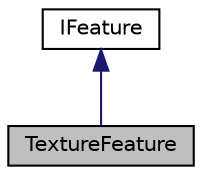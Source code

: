 digraph "TextureFeature"
{
  edge [fontname="Helvetica",fontsize="10",labelfontname="Helvetica",labelfontsize="10"];
  node [fontname="Helvetica",fontsize="10",shape=record];
  Node1 [label="TextureFeature",height=0.2,width=0.4,color="black", fillcolor="grey75", style="filled" fontcolor="black"];
  Node2 -> Node1 [dir="back",color="midnightblue",fontsize="10",style="solid",fontname="Helvetica"];
  Node2 [label="IFeature",height=0.2,width=0.4,color="black", fillcolor="white", style="filled",URL="$class_i_feature.html",tooltip="The IFeature class is an interface for representing a biometric feature. "];
}
